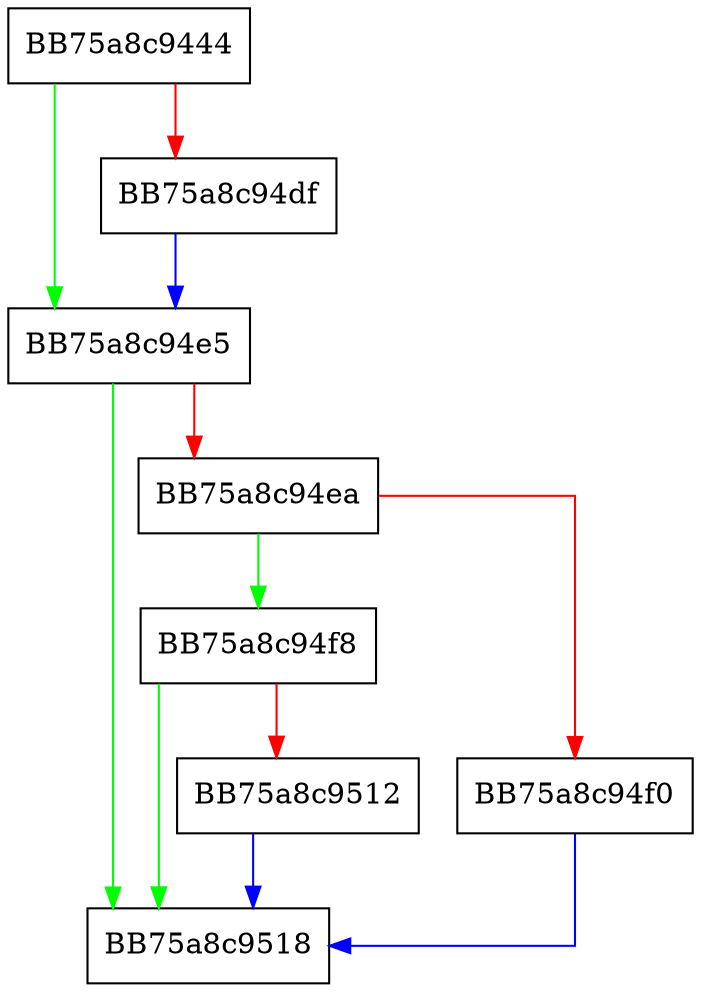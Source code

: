 digraph profile_blob_vfs_impl {
  node [shape="box"];
  graph [splines=ortho];
  BB75a8c9444 -> BB75a8c94e5 [color="green"];
  BB75a8c9444 -> BB75a8c94df [color="red"];
  BB75a8c94df -> BB75a8c94e5 [color="blue"];
  BB75a8c94e5 -> BB75a8c9518 [color="green"];
  BB75a8c94e5 -> BB75a8c94ea [color="red"];
  BB75a8c94ea -> BB75a8c94f8 [color="green"];
  BB75a8c94ea -> BB75a8c94f0 [color="red"];
  BB75a8c94f0 -> BB75a8c9518 [color="blue"];
  BB75a8c94f8 -> BB75a8c9518 [color="green"];
  BB75a8c94f8 -> BB75a8c9512 [color="red"];
  BB75a8c9512 -> BB75a8c9518 [color="blue"];
}